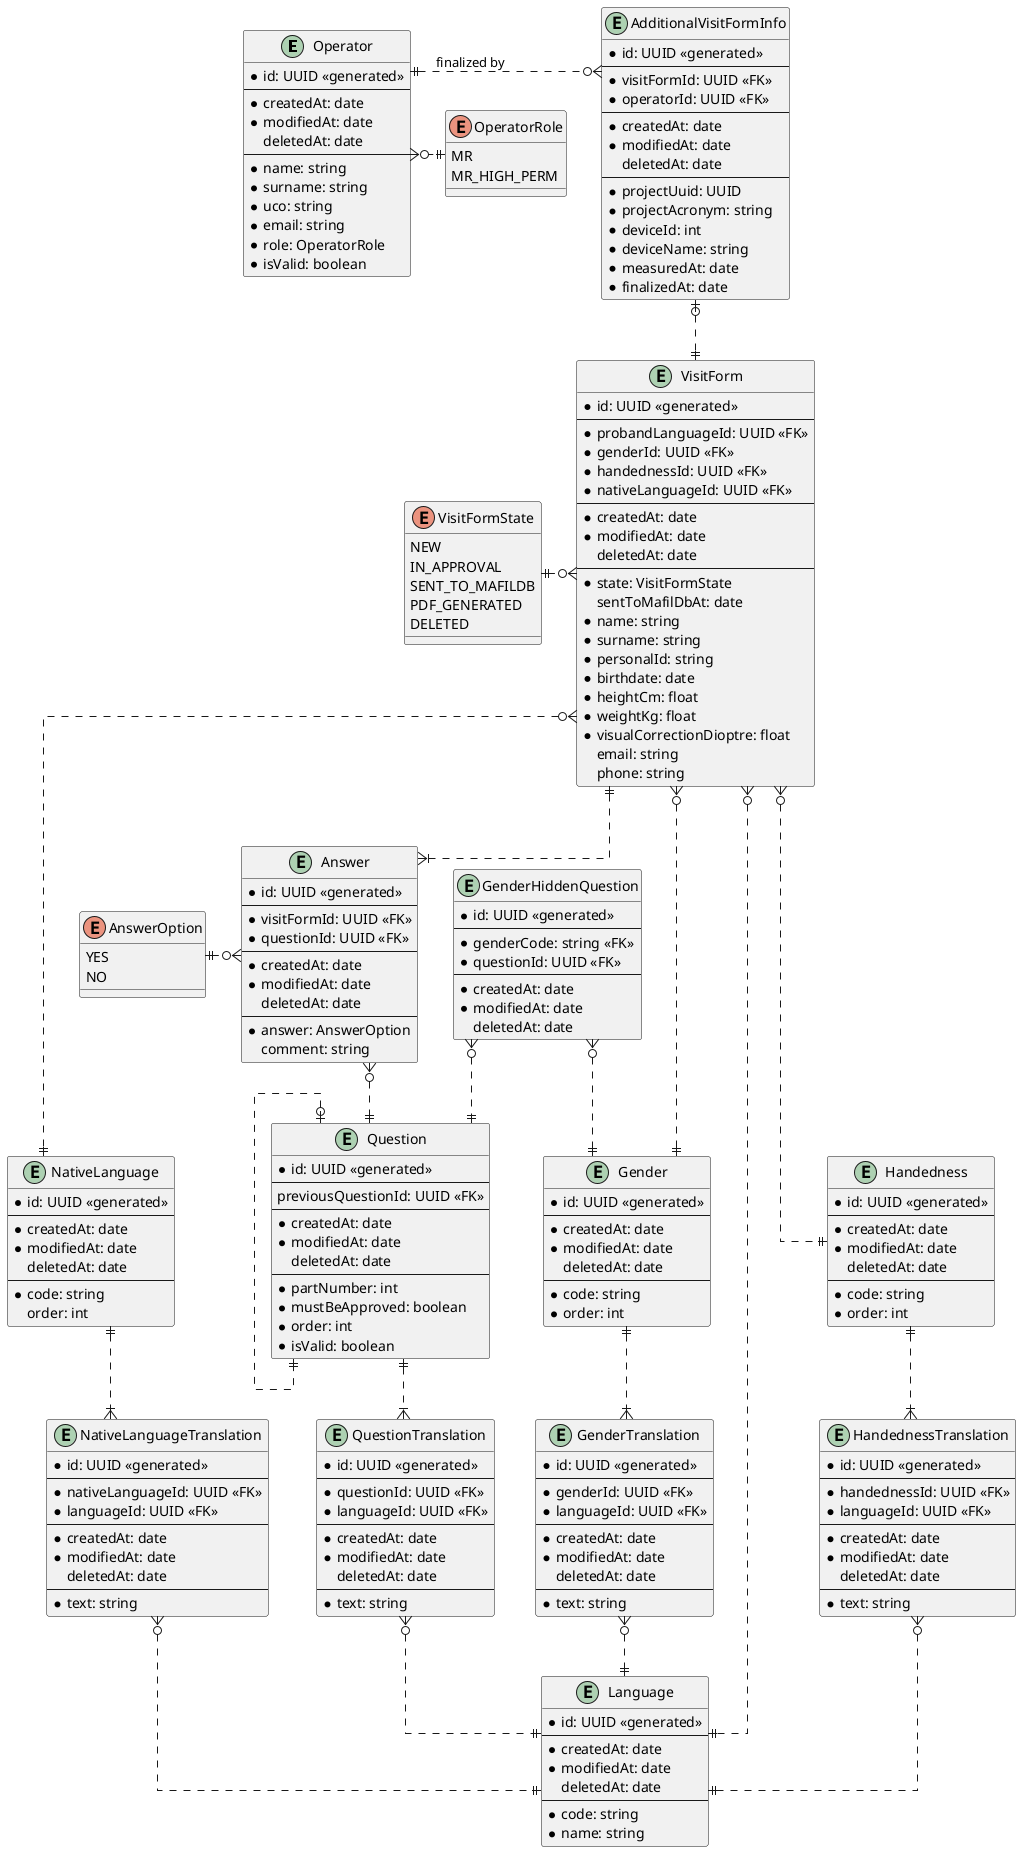 @startuml ERD

' avoid problems with angled crows feet
skinparam linetype ortho

entity Operator {
  * id: UUID <<generated>>
  ---
  * createdAt: date
  * modifiedAt: date
  deletedAt: date
  ---
  * name: string
  * surname: string
  * uco: string
  * email: string
  * role: OperatorRole
  * isValid: boolean
}

enum OperatorRole {
  MR
  MR_HIGH_PERM
}

entity VisitForm {
  * id: UUID <<generated>>
  ---
  * probandLanguageId: UUID <<FK>>
  * genderId: UUID <<FK>>
  * handednessId: UUID <<FK>>
  * nativeLanguageId: UUID <<FK>>
  ---
  * createdAt: date
  * modifiedAt: date
  deletedAt: date
  ---
  * state: VisitFormState
  sentToMafilDbAt: date
  * name: string
  * surname: string
  * personalId: string
  * birthdate: date
  * heightCm: float
  * weightKg: float
  * visualCorrectionDioptre: float
  email: string
  phone: string
}

enum VisitFormState {
  NEW
  IN_APPROVAL
  SENT_TO_MAFILDB
  PDF_GENERATED
  DELETED
}

entity AdditionalVisitFormInfo {
  * id: UUID <<generated>>
  ---
  * visitFormId: UUID <<FK>>
  * operatorId: UUID <<FK>>
  ---
  * createdAt: date
  * modifiedAt: date
  deletedAt: date
  ---
  * projectUuid: UUID
  * projectAcronym: string
  * deviceId: int
  * deviceName: string
  * measuredAt: date
  * finalizedAt: date
}

enum AnswerOption {
  YES
  NO
}

entity Answer {
  * id: UUID <<generated>>
  ---
  * visitFormId: UUID <<FK>>
  * questionId: UUID <<FK>>
  ---
  * createdAt: date
  * modifiedAt: date
  deletedAt: date
  ---
  * answer: AnswerOption
  comment: string
}

entity Question {
  * id: UUID <<generated>>
  ---
  previousQuestionId: UUID <<FK>>
  ---
  * createdAt: date
  * modifiedAt: date
  deletedAt: date
  ---
  * partNumber: int
  * mustBeApproved: boolean
  * order: int
  * isValid: boolean
}

entity QuestionTranslation {
  * id: UUID <<generated>>
  ---
  * questionId: UUID <<FK>>
  * languageId: UUID <<FK>>
  ---
  * createdAt: date
  * modifiedAt: date
  deletedAt: date
  ---
  * text: string
}

entity GenderHiddenQuestion {
  * id: UUID <<generated>>
  ---
  * genderCode: string <<FK>>
  * questionId: UUID <<FK>>
  ---
  * createdAt: date
  * modifiedAt: date
  deletedAt: date
}

entity Gender {
  * id: UUID <<generated>>
  ---
  * createdAt: date
  * modifiedAt: date
  deletedAt: date
  ---
  * code: string
  * order: int
}

entity GenderTranslation {
  * id: UUID <<generated>>
  ---
  * genderId: UUID <<FK>>
  * languageId: UUID <<FK>>
  ---
  * createdAt: date
  * modifiedAt: date
  deletedAt: date
  ---
  * text: string
}

entity Handedness {
  * id: UUID <<generated>>
  ---
  * createdAt: date
  * modifiedAt: date
  deletedAt: date
  ---
  * code: string
  * order: int
}

entity HandednessTranslation {
  * id: UUID <<generated>>
  ---
  * handednessId: UUID <<FK>>
  * languageId: UUID <<FK>>
  ---
  * createdAt: date
  * modifiedAt: date
  deletedAt: date
  ---
  * text: string
}

entity NativeLanguage {
  * id: UUID <<generated>>
  ---
  * createdAt: date
  * modifiedAt: date
  deletedAt: date
  ---
  * code: string
  order: int
}

entity NativeLanguageTranslation {
  * id: UUID <<generated>>
  ---
  * nativeLanguageId: UUID <<FK>>
  * languageId: UUID <<FK>>
  ---
  * createdAt: date
  * modifiedAt: date
  deletedAt: date
  ---
  * text: string
}

entity Language {
  * id: UUID <<generated>>
  ---
  * createdAt: date
  * modifiedAt: date
  deletedAt: date
  ---
  * code: string
  * name: string
}

Operator }o.|| OperatorRole
Operator ||.o{ AdditionalVisitFormInfo : finalized by
AdditionalVisitFormInfo |o..|| VisitForm
VisitFormState ||.o{ VisitForm
VisitForm ||..|{ Answer
VisitForm }o..|| Language
VisitForm }o..|| Gender
VisitForm }o...|| Handedness
VisitForm }o...|| NativeLanguage
Answer }o..|| Question
AnswerOption ||.o{ Answer
Question |o..|| Question
Question ||..|{ QuestionTranslation
QuestionTranslation }o..|| Language
GenderHiddenQuestion }o..|| Gender
GenderHiddenQuestion }o..|| Question
Gender ||..|{ GenderTranslation
GenderTranslation }o..|| Language
Handedness ||..|{ HandednessTranslation
HandednessTranslation }o..|| Language
NativeLanguage ||..|{ NativeLanguageTranslation
NativeLanguageTranslation }o..|| Language

@enduml
